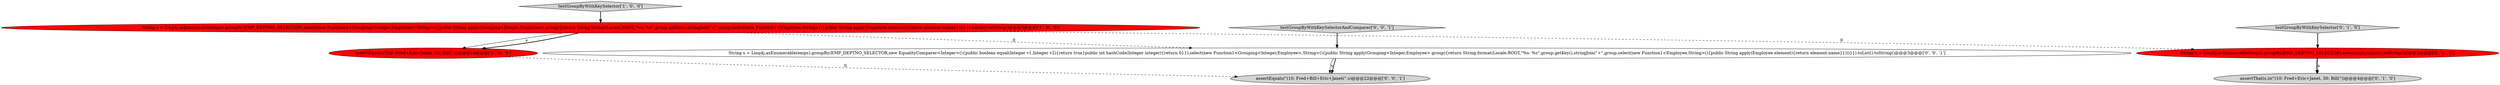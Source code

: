 digraph {
6 [style = filled, label = "assertEquals(\"(10: Fred+Bill+Eric+Janet(\",s)@@@22@@@['0', '0', '1']", fillcolor = lightgray, shape = ellipse image = "AAA0AAABBB3BBB"];
2 [style = filled, label = "String s = Linq4j.asEnumerable(emps).groupBy(EMP_DEPTNO_SELECTOR).select(new Function1<Grouping<Integer,Employee>,String>(){public String apply(Grouping<Integer,Employee> group){return String.format(Locale.ROOT,\"%s: %s\",group.getKey(),stringJoin(\"+\",group.select(new Function1<Employee,String>(){public String apply(Employee element){return element.name}})))}}).toList().toString()@@@3@@@['1', '0', '0']", fillcolor = red, shape = ellipse image = "AAA1AAABBB1BBB"];
0 [style = filled, label = "testGroupByWithKeySelector['1', '0', '0']", fillcolor = lightgray, shape = diamond image = "AAA0AAABBB1BBB"];
4 [style = filled, label = "testGroupByWithKeySelector['0', '1', '0']", fillcolor = lightgray, shape = diamond image = "AAA0AAABBB2BBB"];
5 [style = filled, label = "assertThat(s,is(\"(10: Fred+Eric+Janet, 30: Bill(\"))@@@4@@@['0', '1', '0']", fillcolor = lightgray, shape = ellipse image = "AAA0AAABBB2BBB"];
7 [style = filled, label = "testGroupByWithKeySelectorAndComparer['0', '0', '1']", fillcolor = lightgray, shape = diamond image = "AAA0AAABBB3BBB"];
1 [style = filled, label = "assertEquals(\"(10: Fred+Eric+Janet, 30: Bill(\",s)@@@14@@@['1', '0', '0']", fillcolor = red, shape = ellipse image = "AAA1AAABBB1BBB"];
8 [style = filled, label = "String s = Linq4j.asEnumerable(emps).groupBy(EMP_DEPTNO_SELECTOR,new EqualityComparer<Integer>(){public boolean equal(Integer v1,Integer v2){return true}public int hashCode(Integer integer){return 0}}).select(new Function1<Grouping<Integer,Employee>,String>(){public String apply(Grouping<Integer,Employee> group){return String.format(Locale.ROOT,\"%s: %s\",group.getKey(),stringJoin(\"+\",group.select(new Function1<Employee,String>(){public String apply(Employee element){return element.name}})))}}).toList().toString()@@@3@@@['0', '0', '1']", fillcolor = white, shape = ellipse image = "AAA0AAABBB3BBB"];
3 [style = filled, label = "String s = Linq4j.asEnumerable(emps).groupBy(EMP_DEPTNO_SELECTOR).select(null).toList().toString()@@@3@@@['0', '1', '0']", fillcolor = red, shape = ellipse image = "AAA1AAABBB2BBB"];
4->3 [style = bold, label=""];
8->6 [style = solid, label="s"];
3->5 [style = bold, label=""];
8->6 [style = bold, label=""];
2->3 [style = dashed, label="0"];
7->8 [style = bold, label=""];
2->8 [style = dashed, label="0"];
3->5 [style = solid, label="s"];
1->6 [style = dashed, label="0"];
2->1 [style = bold, label=""];
2->1 [style = solid, label="s"];
0->2 [style = bold, label=""];
}
